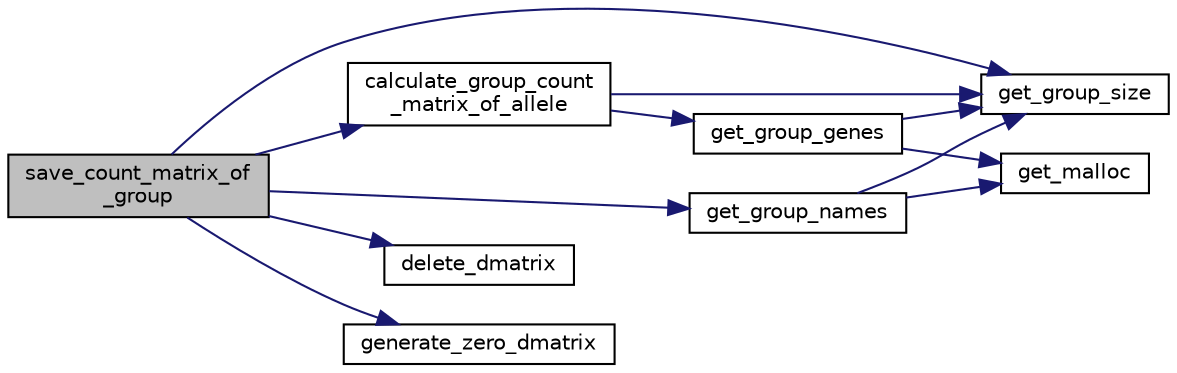 digraph "save_count_matrix_of_group"
{
 // LATEX_PDF_SIZE
  edge [fontname="Helvetica",fontsize="10",labelfontname="Helvetica",labelfontsize="10"];
  node [fontname="Helvetica",fontsize="10",shape=record];
  rankdir="LR";
  Node1 [label="save_count_matrix_of\l_group",height=0.2,width=0.4,color="black", fillcolor="grey75", style="filled", fontcolor="black",tooltip="Print the number of copies of a particular allele at each marker of each genotype in a group to a fil..."];
  Node1 -> Node2 [color="midnightblue",fontsize="10",style="solid",fontname="Helvetica"];
  Node2 [label="calculate_group_count\l_matrix_of_allele",height=0.2,width=0.4,color="black", fillcolor="white", style="filled",URL="$group__calculators.html#gad86ea5492e6c1cf918d6449a9eb530de",tooltip="Calculates the number of times at each marker that a particular allele appears for each genotype in a..."];
  Node2 -> Node3 [color="midnightblue",fontsize="10",style="solid",fontname="Helvetica"];
  Node3 [label="get_group_genes",height=0.2,width=0.4,color="black", fillcolor="white", style="filled",URL="$group__getters.html#gab6a654922ed92b3a42e3e36ecea50d07",tooltip="Gets a shallow copy of the genes/alleles of each member of the group."];
  Node3 -> Node4 [color="midnightblue",fontsize="10",style="solid",fontname="Helvetica"];
  Node4 [label="get_group_size",height=0.2,width=0.4,color="black", fillcolor="white", style="filled",URL="$group__getters.html#gad6d2b66296cd80f5bfe303e06de7935c",tooltip="Function to count the number of genotypes that currently belong to the specified group."];
  Node3 -> Node5 [color="midnightblue",fontsize="10",style="solid",fontname="Helvetica"];
  Node5 [label="get_malloc",height=0.2,width=0.4,color="black", fillcolor="white", style="filled",URL="$group__supporters.html#ga08d9e7703e6779d2122baa4309fca0ab",tooltip="Replace calls to malloc direct with this function, which errors and exits with status 2 if memory all..."];
  Node2 -> Node4 [color="midnightblue",fontsize="10",style="solid",fontname="Helvetica"];
  Node1 -> Node6 [color="midnightblue",fontsize="10",style="solid",fontname="Helvetica"];
  Node6 [label="delete_dmatrix",height=0.2,width=0.4,color="black", fillcolor="white", style="filled",URL="$group__deletors.html#gaaf6542d59034f88f9e1ec48e5f053c4a",tooltip="Deletes a DecimalMatrix and frees its memory."];
  Node1 -> Node7 [color="midnightblue",fontsize="10",style="solid",fontname="Helvetica"];
  Node7 [label="generate_zero_dmatrix",height=0.2,width=0.4,color="black", fillcolor="white", style="filled",URL="$group__maths.html#gabf3f578b0aa59d5b68ccd0738dd6a9d1",tooltip="Generates a matrix of c columns, r rows with all 0."];
  Node1 -> Node8 [color="midnightblue",fontsize="10",style="solid",fontname="Helvetica"];
  Node8 [label="get_group_names",height=0.2,width=0.4,color="black", fillcolor="white", style="filled",URL="$group__getters.html#gac68da3207f10c75563ffd90f93924d68",tooltip="Gets a shallow copy of the names of each member of the group."];
  Node8 -> Node4 [color="midnightblue",fontsize="10",style="solid",fontname="Helvetica"];
  Node8 -> Node5 [color="midnightblue",fontsize="10",style="solid",fontname="Helvetica"];
  Node1 -> Node4 [color="midnightblue",fontsize="10",style="solid",fontname="Helvetica"];
}
